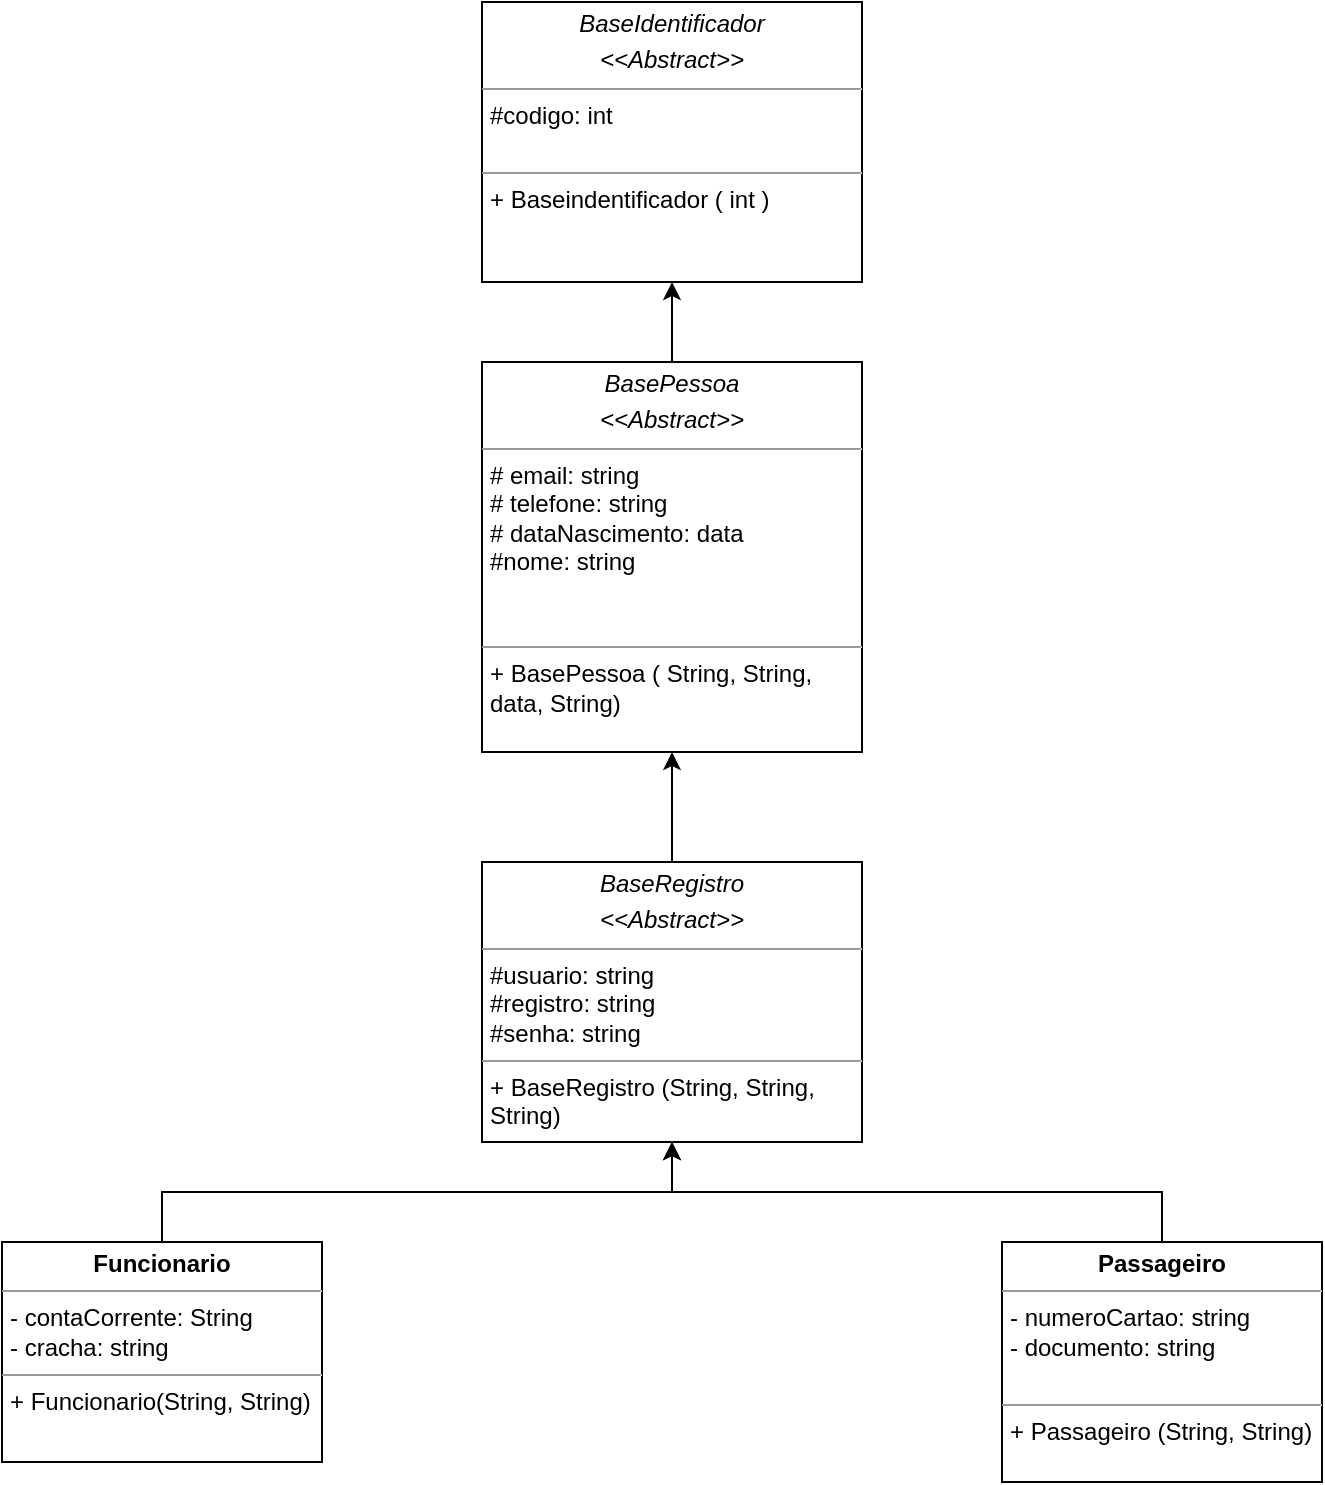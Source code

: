 <mxfile version="21.6.9" type="github">
  <diagram name="Página-1" id="zmOcuFCKFdtQXOstAFP3">
    <mxGraphModel dx="1520" dy="840" grid="1" gridSize="10" guides="1" tooltips="1" connect="1" arrows="1" fold="1" page="1" pageScale="1" pageWidth="827" pageHeight="1169" math="0" shadow="0">
      <root>
        <mxCell id="0" />
        <mxCell id="1" parent="0" />
        <mxCell id="x4x3qKR0yPcwsE7cN1WR-19" style="edgeStyle=orthogonalEdgeStyle;rounded=0;orthogonalLoop=1;jettySize=auto;html=1;exitX=0.5;exitY=0;exitDx=0;exitDy=0;" edge="1" parent="1" source="x4x3qKR0yPcwsE7cN1WR-4" target="x4x3qKR0yPcwsE7cN1WR-9">
          <mxGeometry relative="1" as="geometry" />
        </mxCell>
        <mxCell id="x4x3qKR0yPcwsE7cN1WR-4" value="&lt;p style=&quot;margin:0px;margin-top:4px;text-align:center;&quot;&gt;&lt;i&gt;BasePessoa&lt;/i&gt;&lt;/p&gt;&lt;p style=&quot;margin:0px;margin-top:4px;text-align:center;&quot;&gt;&lt;i&gt;&amp;lt;&amp;lt;Abstract&amp;gt;&amp;gt;&lt;/i&gt;&lt;/p&gt;&lt;hr size=&quot;1&quot;&gt;&lt;p style=&quot;margin:0px;margin-left:4px;&quot;&gt;# email: string&lt;br&gt;&lt;/p&gt;&lt;p style=&quot;margin:0px;margin-left:4px;&quot;&gt;# telefone: string&lt;/p&gt;&lt;p style=&quot;margin:0px;margin-left:4px;&quot;&gt;# dataNascimento: data&lt;/p&gt;&lt;p style=&quot;margin:0px;margin-left:4px;&quot;&gt;#nome: string&lt;br&gt;&lt;/p&gt;&lt;p style=&quot;margin:0px;margin-left:4px;&quot;&gt;&lt;br&gt;&lt;/p&gt;&lt;p style=&quot;margin:0px;margin-left:4px;&quot;&gt;&lt;br&gt;&lt;/p&gt;&lt;hr size=&quot;1&quot;&gt;&lt;p style=&quot;margin:0px;margin-left:4px;&quot;&gt;+ BasePessoa ( String, String, data, String)&lt;br&gt;&lt;/p&gt;" style="verticalAlign=top;align=left;overflow=fill;fontSize=12;fontFamily=Helvetica;html=1;whiteSpace=wrap;" vertex="1" parent="1">
          <mxGeometry x="340" y="190" width="190" height="195" as="geometry" />
        </mxCell>
        <mxCell id="x4x3qKR0yPcwsE7cN1WR-17" style="edgeStyle=orthogonalEdgeStyle;rounded=0;orthogonalLoop=1;jettySize=auto;html=1;exitX=0.5;exitY=0;exitDx=0;exitDy=0;entryX=0.5;entryY=1;entryDx=0;entryDy=0;" edge="1" parent="1" source="x4x3qKR0yPcwsE7cN1WR-5" target="x4x3qKR0yPcwsE7cN1WR-10">
          <mxGeometry relative="1" as="geometry" />
        </mxCell>
        <mxCell id="x4x3qKR0yPcwsE7cN1WR-5" value="&lt;p style=&quot;margin:0px;margin-top:4px;text-align:center;&quot;&gt;&lt;b&gt;Passageiro&lt;/b&gt;&lt;/p&gt;&lt;hr size=&quot;1&quot;&gt;&lt;p style=&quot;margin:0px;margin-left:4px;&quot;&gt;- numeroCartao: string&lt;/p&gt;&lt;p style=&quot;margin:0px;margin-left:4px;&quot;&gt;- documento: string&lt;/p&gt;&lt;p style=&quot;margin:0px;margin-left:4px;&quot;&gt;&lt;br&gt;&lt;/p&gt;&lt;hr size=&quot;1&quot;&gt;&lt;p style=&quot;margin:0px;margin-left:4px;&quot;&gt;+ Passageiro (String, String)&lt;/p&gt;" style="verticalAlign=top;align=left;overflow=fill;fontSize=12;fontFamily=Helvetica;html=1;whiteSpace=wrap;" vertex="1" parent="1">
          <mxGeometry x="600" y="630" width="160" height="120" as="geometry" />
        </mxCell>
        <mxCell id="x4x3qKR0yPcwsE7cN1WR-16" style="edgeStyle=orthogonalEdgeStyle;rounded=0;orthogonalLoop=1;jettySize=auto;html=1;exitX=0.5;exitY=0;exitDx=0;exitDy=0;entryX=0.5;entryY=1;entryDx=0;entryDy=0;" edge="1" parent="1" source="x4x3qKR0yPcwsE7cN1WR-6" target="x4x3qKR0yPcwsE7cN1WR-10">
          <mxGeometry relative="1" as="geometry" />
        </mxCell>
        <mxCell id="x4x3qKR0yPcwsE7cN1WR-6" value="&lt;p style=&quot;margin:0px;margin-top:4px;text-align:center;&quot;&gt;&lt;b&gt;Funcionario&lt;/b&gt;&lt;/p&gt;&lt;hr size=&quot;1&quot;&gt;&lt;p style=&quot;margin:0px;margin-left:4px;&quot;&gt;- contaCorrente: String&lt;/p&gt;&lt;p style=&quot;margin:0px;margin-left:4px;&quot;&gt;- cracha: string&lt;/p&gt;&lt;hr size=&quot;1&quot;&gt;&lt;p style=&quot;margin:0px;margin-left:4px;&quot;&gt;+ Funcionario(String, String)&lt;/p&gt;" style="verticalAlign=top;align=left;overflow=fill;fontSize=12;fontFamily=Helvetica;html=1;whiteSpace=wrap;" vertex="1" parent="1">
          <mxGeometry x="100" y="630" width="160" height="110" as="geometry" />
        </mxCell>
        <mxCell id="x4x3qKR0yPcwsE7cN1WR-9" value="&lt;p style=&quot;margin:0px;margin-top:4px;text-align:center;&quot;&gt;&lt;i&gt;BaseIdentificador&lt;/i&gt;&lt;/p&gt;&lt;p style=&quot;margin:0px;margin-top:4px;text-align:center;&quot;&gt;&lt;i&gt;&amp;lt;&amp;lt;Abstract&amp;gt;&amp;gt;&lt;/i&gt;&lt;br&gt;&lt;/p&gt;&lt;hr size=&quot;1&quot;&gt;&lt;p style=&quot;margin:0px;margin-left:4px;&quot;&gt;#codigo: int&lt;br&gt;&lt;br&gt;&lt;/p&gt;&lt;hr size=&quot;1&quot;&gt;&lt;p style=&quot;margin:0px;margin-left:4px;&quot;&gt;+ Baseindentificador ( int )&lt;br&gt;&lt;br&gt;&lt;/p&gt;" style="verticalAlign=top;align=left;overflow=fill;fontSize=12;fontFamily=Helvetica;html=1;whiteSpace=wrap;" vertex="1" parent="1">
          <mxGeometry x="340" y="10" width="190" height="140" as="geometry" />
        </mxCell>
        <mxCell id="x4x3qKR0yPcwsE7cN1WR-18" style="edgeStyle=orthogonalEdgeStyle;rounded=0;orthogonalLoop=1;jettySize=auto;html=1;exitX=0.5;exitY=0;exitDx=0;exitDy=0;entryX=0.5;entryY=1;entryDx=0;entryDy=0;" edge="1" parent="1" source="x4x3qKR0yPcwsE7cN1WR-10" target="x4x3qKR0yPcwsE7cN1WR-4">
          <mxGeometry relative="1" as="geometry" />
        </mxCell>
        <mxCell id="x4x3qKR0yPcwsE7cN1WR-10" value="&lt;p style=&quot;margin:0px;margin-top:4px;text-align:center;&quot;&gt;&lt;i&gt;BaseRegistro&lt;/i&gt;&lt;/p&gt;&lt;p style=&quot;margin:0px;margin-top:4px;text-align:center;&quot;&gt;&lt;i&gt;&amp;lt;&amp;lt;Abstract&amp;gt;&amp;gt;&lt;/i&gt;&lt;/p&gt;&lt;hr size=&quot;1&quot;&gt;&lt;p style=&quot;margin:0px;margin-left:4px;&quot;&gt;#usuario: string&lt;/p&gt;&lt;p style=&quot;margin:0px;margin-left:4px;&quot;&gt;#registro: string&lt;/p&gt;&lt;p style=&quot;margin:0px;margin-left:4px;&quot;&gt;#senha: string&lt;/p&gt;&lt;hr size=&quot;1&quot;&gt;&lt;p style=&quot;margin:0px;margin-left:4px;&quot;&gt;+ BaseRegistro (String, String, String)&lt;br&gt;&lt;/p&gt;" style="verticalAlign=top;align=left;overflow=fill;fontSize=12;fontFamily=Helvetica;html=1;whiteSpace=wrap;" vertex="1" parent="1">
          <mxGeometry x="340" y="440" width="190" height="140" as="geometry" />
        </mxCell>
      </root>
    </mxGraphModel>
  </diagram>
</mxfile>
